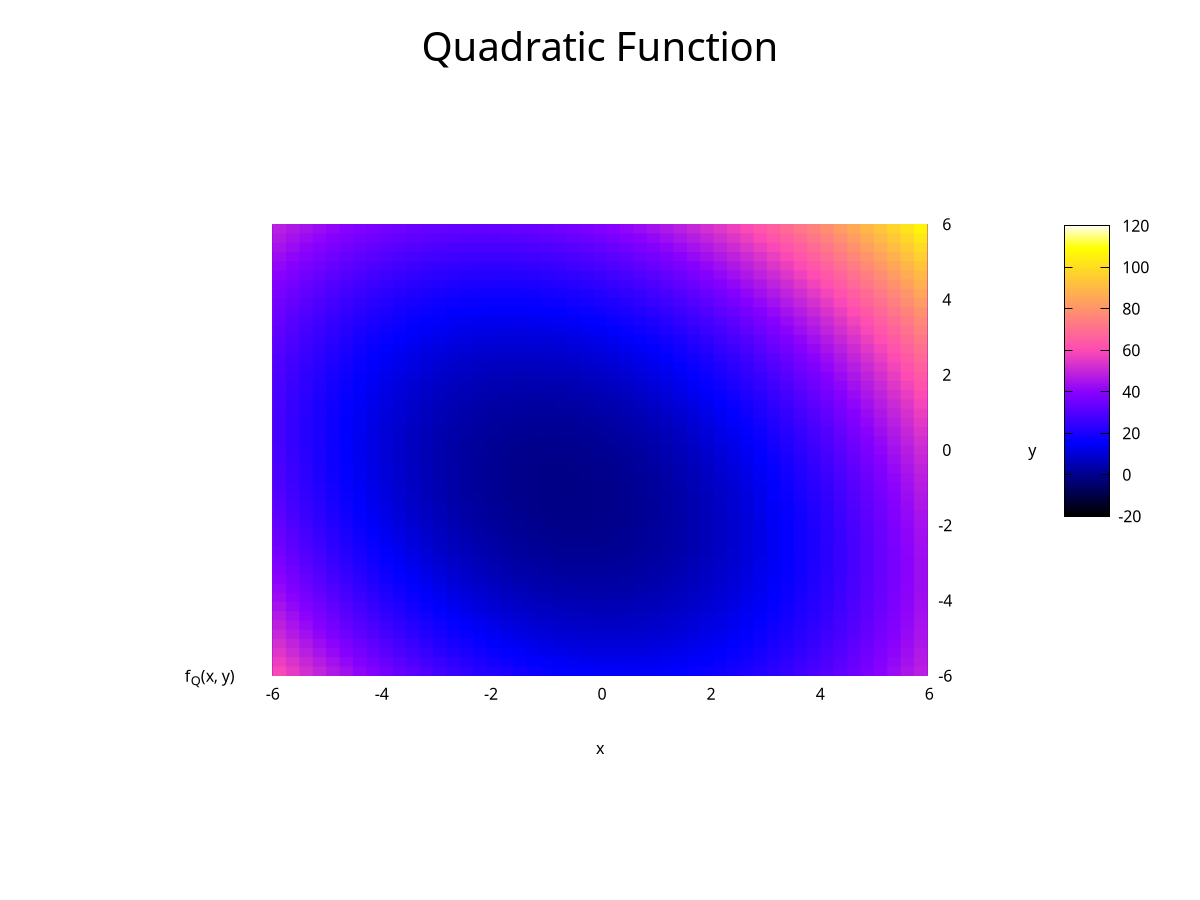 set terminal postscript eps enhanced color
set xlabel "x"
set ylabel "y"
set pm3d at bs
set hidden3d
set palette rgbformulae 30, 31, 32
set isosample 50
unset key

set xrange [-6:6]
set yrange [-6:6]
set title font ",30"
set title "Quadratic Function"
set zlabel "f_{Q}(x, y)"
set view ARG1, ARG2
set output "quadratic_function.eps"
splot 1.125*x**2 + 0.5*x*y + 0.75*y**2 + 2*x + 2*y

set xrange [-6:6]
set yrange [-6:6]
set title font ",30"
set title "Ridge Regularized Logistic Regression"
set zlabel "f_{LL}(x, y)"
set view ARG3, ARG4
set output "ridge_regularized_logistic_regression.eps"
splot 0.5*(x**2 + y**2) + 50*log(1 + exp(-0.5*y)) + 50*log(1 + exp(0.2*x))

set xrange [-6:6]
set yrange [-6:6]
set title font ",30"
set title "Himmelblau's Function"
set zlabel "f_{H}(x, y)"
set view ARG5, ARG6
set output "himmelblaus_function.eps"
splot 0.1*(x**2 + y - 11)**2 + 0.1*(x + y**2 - 7)**2

set xrange [-3:3]
set yrange [-6:6]
set title font ",30"
set title "Rosenbrock's Banana Function"
set zlabel "f_{R}(x, y)"
set view ARG7, ARG8
set output "rosenbrock_banana_function.eps"
splot 0.002*(1 - x)**2 + 0.2*(y - x**2)**2
